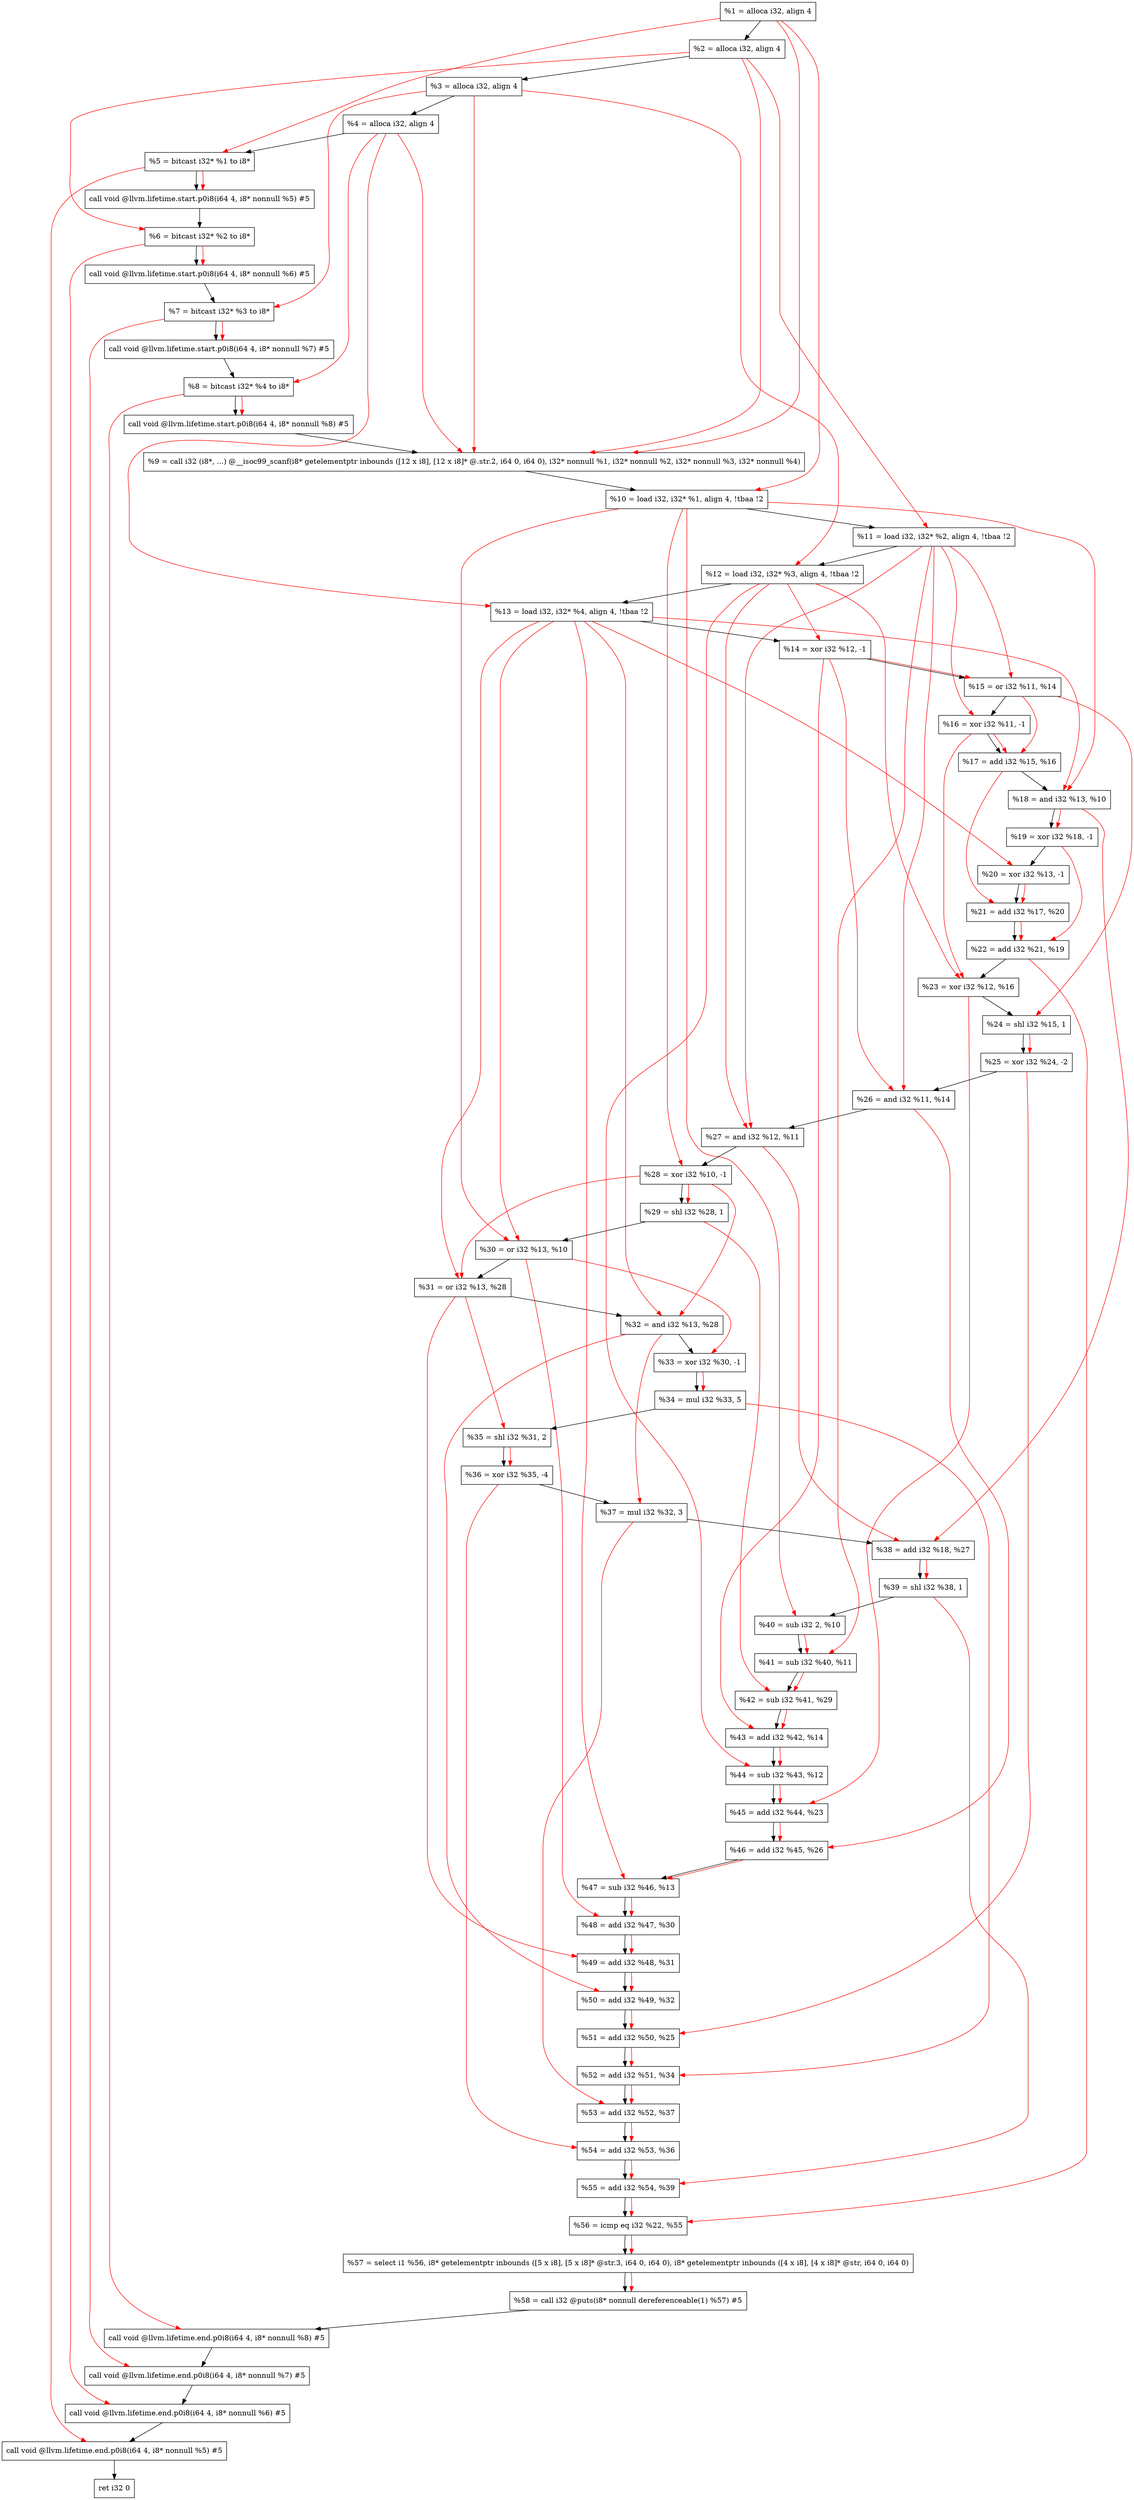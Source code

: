 digraph "DFG for'main' function" {
	Node0x1410df8[shape=record, label="  %1 = alloca i32, align 4"];
	Node0x1410e78[shape=record, label="  %2 = alloca i32, align 4"];
	Node0x1410f08[shape=record, label="  %3 = alloca i32, align 4"];
	Node0x1410f68[shape=record, label="  %4 = alloca i32, align 4"];
	Node0x1411018[shape=record, label="  %5 = bitcast i32* %1 to i8*"];
	Node0x1411448[shape=record, label="  call void @llvm.lifetime.start.p0i8(i64 4, i8* nonnull %5) #5"];
	Node0x1411528[shape=record, label="  %6 = bitcast i32* %2 to i8*"];
	Node0x1411628[shape=record, label="  call void @llvm.lifetime.start.p0i8(i64 4, i8* nonnull %6) #5"];
	Node0x14116e8[shape=record, label="  %7 = bitcast i32* %3 to i8*"];
	Node0x1411798[shape=record, label="  call void @llvm.lifetime.start.p0i8(i64 4, i8* nonnull %7) #5"];
	Node0x1411858[shape=record, label="  %8 = bitcast i32* %4 to i8*"];
	Node0x1411908[shape=record, label="  call void @llvm.lifetime.start.p0i8(i64 4, i8* nonnull %8) #5"];
	Node0x140bbd0[shape=record, label="  %9 = call i32 (i8*, ...) @__isoc99_scanf(i8* getelementptr inbounds ([12 x i8], [12 x i8]* @.str.2, i64 0, i64 0), i32* nonnull %1, i32* nonnull %2, i32* nonnull %3, i32* nonnull %4)"];
	Node0x1411b08[shape=record, label="  %10 = load i32, i32* %1, align 4, !tbaa !2"];
	Node0x1412a78[shape=record, label="  %11 = load i32, i32* %2, align 4, !tbaa !2"];
	Node0x14130e8[shape=record, label="  %12 = load i32, i32* %3, align 4, !tbaa !2"];
	Node0x1413148[shape=record, label="  %13 = load i32, i32* %4, align 4, !tbaa !2"];
	Node0x14131c0[shape=record, label="  %14 = xor i32 %12, -1"];
	Node0x1413230[shape=record, label="  %15 = or i32 %11, %14"];
	Node0x14132a0[shape=record, label="  %16 = xor i32 %11, -1"];
	Node0x1413310[shape=record, label="  %17 = add i32 %15, %16"];
	Node0x1413380[shape=record, label="  %18 = and i32 %13, %10"];
	Node0x14133f0[shape=record, label="  %19 = xor i32 %18, -1"];
	Node0x1413460[shape=record, label="  %20 = xor i32 %13, -1"];
	Node0x14134d0[shape=record, label="  %21 = add i32 %17, %20"];
	Node0x1413540[shape=record, label="  %22 = add i32 %21, %19"];
	Node0x14135b0[shape=record, label="  %23 = xor i32 %12, %16"];
	Node0x1413620[shape=record, label="  %24 = shl i32 %15, 1"];
	Node0x1413690[shape=record, label="  %25 = xor i32 %24, -2"];
	Node0x1413700[shape=record, label="  %26 = and i32 %11, %14"];
	Node0x1413770[shape=record, label="  %27 = and i32 %12, %11"];
	Node0x14137e0[shape=record, label="  %28 = xor i32 %10, -1"];
	Node0x1413850[shape=record, label="  %29 = shl i32 %28, 1"];
	Node0x14138c0[shape=record, label="  %30 = or i32 %13, %10"];
	Node0x1413930[shape=record, label="  %31 = or i32 %13, %28"];
	Node0x14139a0[shape=record, label="  %32 = and i32 %13, %28"];
	Node0x1413a10[shape=record, label="  %33 = xor i32 %30, -1"];
	Node0x1413a80[shape=record, label="  %34 = mul i32 %33, 5"];
	Node0x1413af0[shape=record, label="  %35 = shl i32 %31, 2"];
	Node0x1413b60[shape=record, label="  %36 = xor i32 %35, -4"];
	Node0x1413bd0[shape=record, label="  %37 = mul i32 %32, 3"];
	Node0x1413c40[shape=record, label="  %38 = add i32 %18, %27"];
	Node0x1413cb0[shape=record, label="  %39 = shl i32 %38, 1"];
	Node0x1413d20[shape=record, label="  %40 = sub i32 2, %10"];
	Node0x1413d90[shape=record, label="  %41 = sub i32 %40, %11"];
	Node0x1413e00[shape=record, label="  %42 = sub i32 %41, %29"];
	Node0x1413e70[shape=record, label="  %43 = add i32 %42, %14"];
	Node0x1413ee0[shape=record, label="  %44 = sub i32 %43, %12"];
	Node0x1413f50[shape=record, label="  %45 = add i32 %44, %23"];
	Node0x1413fc0[shape=record, label="  %46 = add i32 %45, %26"];
	Node0x1414030[shape=record, label="  %47 = sub i32 %46, %13"];
	Node0x14140a0[shape=record, label="  %48 = add i32 %47, %30"];
	Node0x1414110[shape=record, label="  %49 = add i32 %48, %31"];
	Node0x1414180[shape=record, label="  %50 = add i32 %49, %32"];
	Node0x14141f0[shape=record, label="  %51 = add i32 %50, %25"];
	Node0x1414260[shape=record, label="  %52 = add i32 %51, %34"];
	Node0x14142d0[shape=record, label="  %53 = add i32 %52, %37"];
	Node0x1414340[shape=record, label="  %54 = add i32 %53, %36"];
	Node0x14143b0[shape=record, label="  %55 = add i32 %54, %39"];
	Node0x1414420[shape=record, label="  %56 = icmp eq i32 %22, %55"];
	Node0x13b08b8[shape=record, label="  %57 = select i1 %56, i8* getelementptr inbounds ([5 x i8], [5 x i8]* @str.3, i64 0, i64 0), i8* getelementptr inbounds ([4 x i8], [4 x i8]* @str, i64 0, i64 0)"];
	Node0x14144b0[shape=record, label="  %58 = call i32 @puts(i8* nonnull dereferenceable(1) %57) #5"];
	Node0x1414758[shape=record, label="  call void @llvm.lifetime.end.p0i8(i64 4, i8* nonnull %8) #5"];
	Node0x14148b8[shape=record, label="  call void @llvm.lifetime.end.p0i8(i64 4, i8* nonnull %7) #5"];
	Node0x14149c8[shape=record, label="  call void @llvm.lifetime.end.p0i8(i64 4, i8* nonnull %6) #5"];
	Node0x1414ad8[shape=record, label="  call void @llvm.lifetime.end.p0i8(i64 4, i8* nonnull %5) #5"];
	Node0x1414b98[shape=record, label="  ret i32 0"];
	Node0x1410df8 -> Node0x1410e78;
	Node0x1410e78 -> Node0x1410f08;
	Node0x1410f08 -> Node0x1410f68;
	Node0x1410f68 -> Node0x1411018;
	Node0x1411018 -> Node0x1411448;
	Node0x1411448 -> Node0x1411528;
	Node0x1411528 -> Node0x1411628;
	Node0x1411628 -> Node0x14116e8;
	Node0x14116e8 -> Node0x1411798;
	Node0x1411798 -> Node0x1411858;
	Node0x1411858 -> Node0x1411908;
	Node0x1411908 -> Node0x140bbd0;
	Node0x140bbd0 -> Node0x1411b08;
	Node0x1411b08 -> Node0x1412a78;
	Node0x1412a78 -> Node0x14130e8;
	Node0x14130e8 -> Node0x1413148;
	Node0x1413148 -> Node0x14131c0;
	Node0x14131c0 -> Node0x1413230;
	Node0x1413230 -> Node0x14132a0;
	Node0x14132a0 -> Node0x1413310;
	Node0x1413310 -> Node0x1413380;
	Node0x1413380 -> Node0x14133f0;
	Node0x14133f0 -> Node0x1413460;
	Node0x1413460 -> Node0x14134d0;
	Node0x14134d0 -> Node0x1413540;
	Node0x1413540 -> Node0x14135b0;
	Node0x14135b0 -> Node0x1413620;
	Node0x1413620 -> Node0x1413690;
	Node0x1413690 -> Node0x1413700;
	Node0x1413700 -> Node0x1413770;
	Node0x1413770 -> Node0x14137e0;
	Node0x14137e0 -> Node0x1413850;
	Node0x1413850 -> Node0x14138c0;
	Node0x14138c0 -> Node0x1413930;
	Node0x1413930 -> Node0x14139a0;
	Node0x14139a0 -> Node0x1413a10;
	Node0x1413a10 -> Node0x1413a80;
	Node0x1413a80 -> Node0x1413af0;
	Node0x1413af0 -> Node0x1413b60;
	Node0x1413b60 -> Node0x1413bd0;
	Node0x1413bd0 -> Node0x1413c40;
	Node0x1413c40 -> Node0x1413cb0;
	Node0x1413cb0 -> Node0x1413d20;
	Node0x1413d20 -> Node0x1413d90;
	Node0x1413d90 -> Node0x1413e00;
	Node0x1413e00 -> Node0x1413e70;
	Node0x1413e70 -> Node0x1413ee0;
	Node0x1413ee0 -> Node0x1413f50;
	Node0x1413f50 -> Node0x1413fc0;
	Node0x1413fc0 -> Node0x1414030;
	Node0x1414030 -> Node0x14140a0;
	Node0x14140a0 -> Node0x1414110;
	Node0x1414110 -> Node0x1414180;
	Node0x1414180 -> Node0x14141f0;
	Node0x14141f0 -> Node0x1414260;
	Node0x1414260 -> Node0x14142d0;
	Node0x14142d0 -> Node0x1414340;
	Node0x1414340 -> Node0x14143b0;
	Node0x14143b0 -> Node0x1414420;
	Node0x1414420 -> Node0x13b08b8;
	Node0x13b08b8 -> Node0x14144b0;
	Node0x14144b0 -> Node0x1414758;
	Node0x1414758 -> Node0x14148b8;
	Node0x14148b8 -> Node0x14149c8;
	Node0x14149c8 -> Node0x1414ad8;
	Node0x1414ad8 -> Node0x1414b98;
edge [color=red]
	Node0x1410df8 -> Node0x1411018;
	Node0x1411018 -> Node0x1411448;
	Node0x1410e78 -> Node0x1411528;
	Node0x1411528 -> Node0x1411628;
	Node0x1410f08 -> Node0x14116e8;
	Node0x14116e8 -> Node0x1411798;
	Node0x1410f68 -> Node0x1411858;
	Node0x1411858 -> Node0x1411908;
	Node0x1410df8 -> Node0x140bbd0;
	Node0x1410e78 -> Node0x140bbd0;
	Node0x1410f08 -> Node0x140bbd0;
	Node0x1410f68 -> Node0x140bbd0;
	Node0x1410df8 -> Node0x1411b08;
	Node0x1410e78 -> Node0x1412a78;
	Node0x1410f08 -> Node0x14130e8;
	Node0x1410f68 -> Node0x1413148;
	Node0x14130e8 -> Node0x14131c0;
	Node0x1412a78 -> Node0x1413230;
	Node0x14131c0 -> Node0x1413230;
	Node0x1412a78 -> Node0x14132a0;
	Node0x1413230 -> Node0x1413310;
	Node0x14132a0 -> Node0x1413310;
	Node0x1413148 -> Node0x1413380;
	Node0x1411b08 -> Node0x1413380;
	Node0x1413380 -> Node0x14133f0;
	Node0x1413148 -> Node0x1413460;
	Node0x1413310 -> Node0x14134d0;
	Node0x1413460 -> Node0x14134d0;
	Node0x14134d0 -> Node0x1413540;
	Node0x14133f0 -> Node0x1413540;
	Node0x14130e8 -> Node0x14135b0;
	Node0x14132a0 -> Node0x14135b0;
	Node0x1413230 -> Node0x1413620;
	Node0x1413620 -> Node0x1413690;
	Node0x1412a78 -> Node0x1413700;
	Node0x14131c0 -> Node0x1413700;
	Node0x14130e8 -> Node0x1413770;
	Node0x1412a78 -> Node0x1413770;
	Node0x1411b08 -> Node0x14137e0;
	Node0x14137e0 -> Node0x1413850;
	Node0x1413148 -> Node0x14138c0;
	Node0x1411b08 -> Node0x14138c0;
	Node0x1413148 -> Node0x1413930;
	Node0x14137e0 -> Node0x1413930;
	Node0x1413148 -> Node0x14139a0;
	Node0x14137e0 -> Node0x14139a0;
	Node0x14138c0 -> Node0x1413a10;
	Node0x1413a10 -> Node0x1413a80;
	Node0x1413930 -> Node0x1413af0;
	Node0x1413af0 -> Node0x1413b60;
	Node0x14139a0 -> Node0x1413bd0;
	Node0x1413380 -> Node0x1413c40;
	Node0x1413770 -> Node0x1413c40;
	Node0x1413c40 -> Node0x1413cb0;
	Node0x1411b08 -> Node0x1413d20;
	Node0x1413d20 -> Node0x1413d90;
	Node0x1412a78 -> Node0x1413d90;
	Node0x1413d90 -> Node0x1413e00;
	Node0x1413850 -> Node0x1413e00;
	Node0x1413e00 -> Node0x1413e70;
	Node0x14131c0 -> Node0x1413e70;
	Node0x1413e70 -> Node0x1413ee0;
	Node0x14130e8 -> Node0x1413ee0;
	Node0x1413ee0 -> Node0x1413f50;
	Node0x14135b0 -> Node0x1413f50;
	Node0x1413f50 -> Node0x1413fc0;
	Node0x1413700 -> Node0x1413fc0;
	Node0x1413fc0 -> Node0x1414030;
	Node0x1413148 -> Node0x1414030;
	Node0x1414030 -> Node0x14140a0;
	Node0x14138c0 -> Node0x14140a0;
	Node0x14140a0 -> Node0x1414110;
	Node0x1413930 -> Node0x1414110;
	Node0x1414110 -> Node0x1414180;
	Node0x14139a0 -> Node0x1414180;
	Node0x1414180 -> Node0x14141f0;
	Node0x1413690 -> Node0x14141f0;
	Node0x14141f0 -> Node0x1414260;
	Node0x1413a80 -> Node0x1414260;
	Node0x1414260 -> Node0x14142d0;
	Node0x1413bd0 -> Node0x14142d0;
	Node0x14142d0 -> Node0x1414340;
	Node0x1413b60 -> Node0x1414340;
	Node0x1414340 -> Node0x14143b0;
	Node0x1413cb0 -> Node0x14143b0;
	Node0x1413540 -> Node0x1414420;
	Node0x14143b0 -> Node0x1414420;
	Node0x1414420 -> Node0x13b08b8;
	Node0x13b08b8 -> Node0x14144b0;
	Node0x1411858 -> Node0x1414758;
	Node0x14116e8 -> Node0x14148b8;
	Node0x1411528 -> Node0x14149c8;
	Node0x1411018 -> Node0x1414ad8;
}
